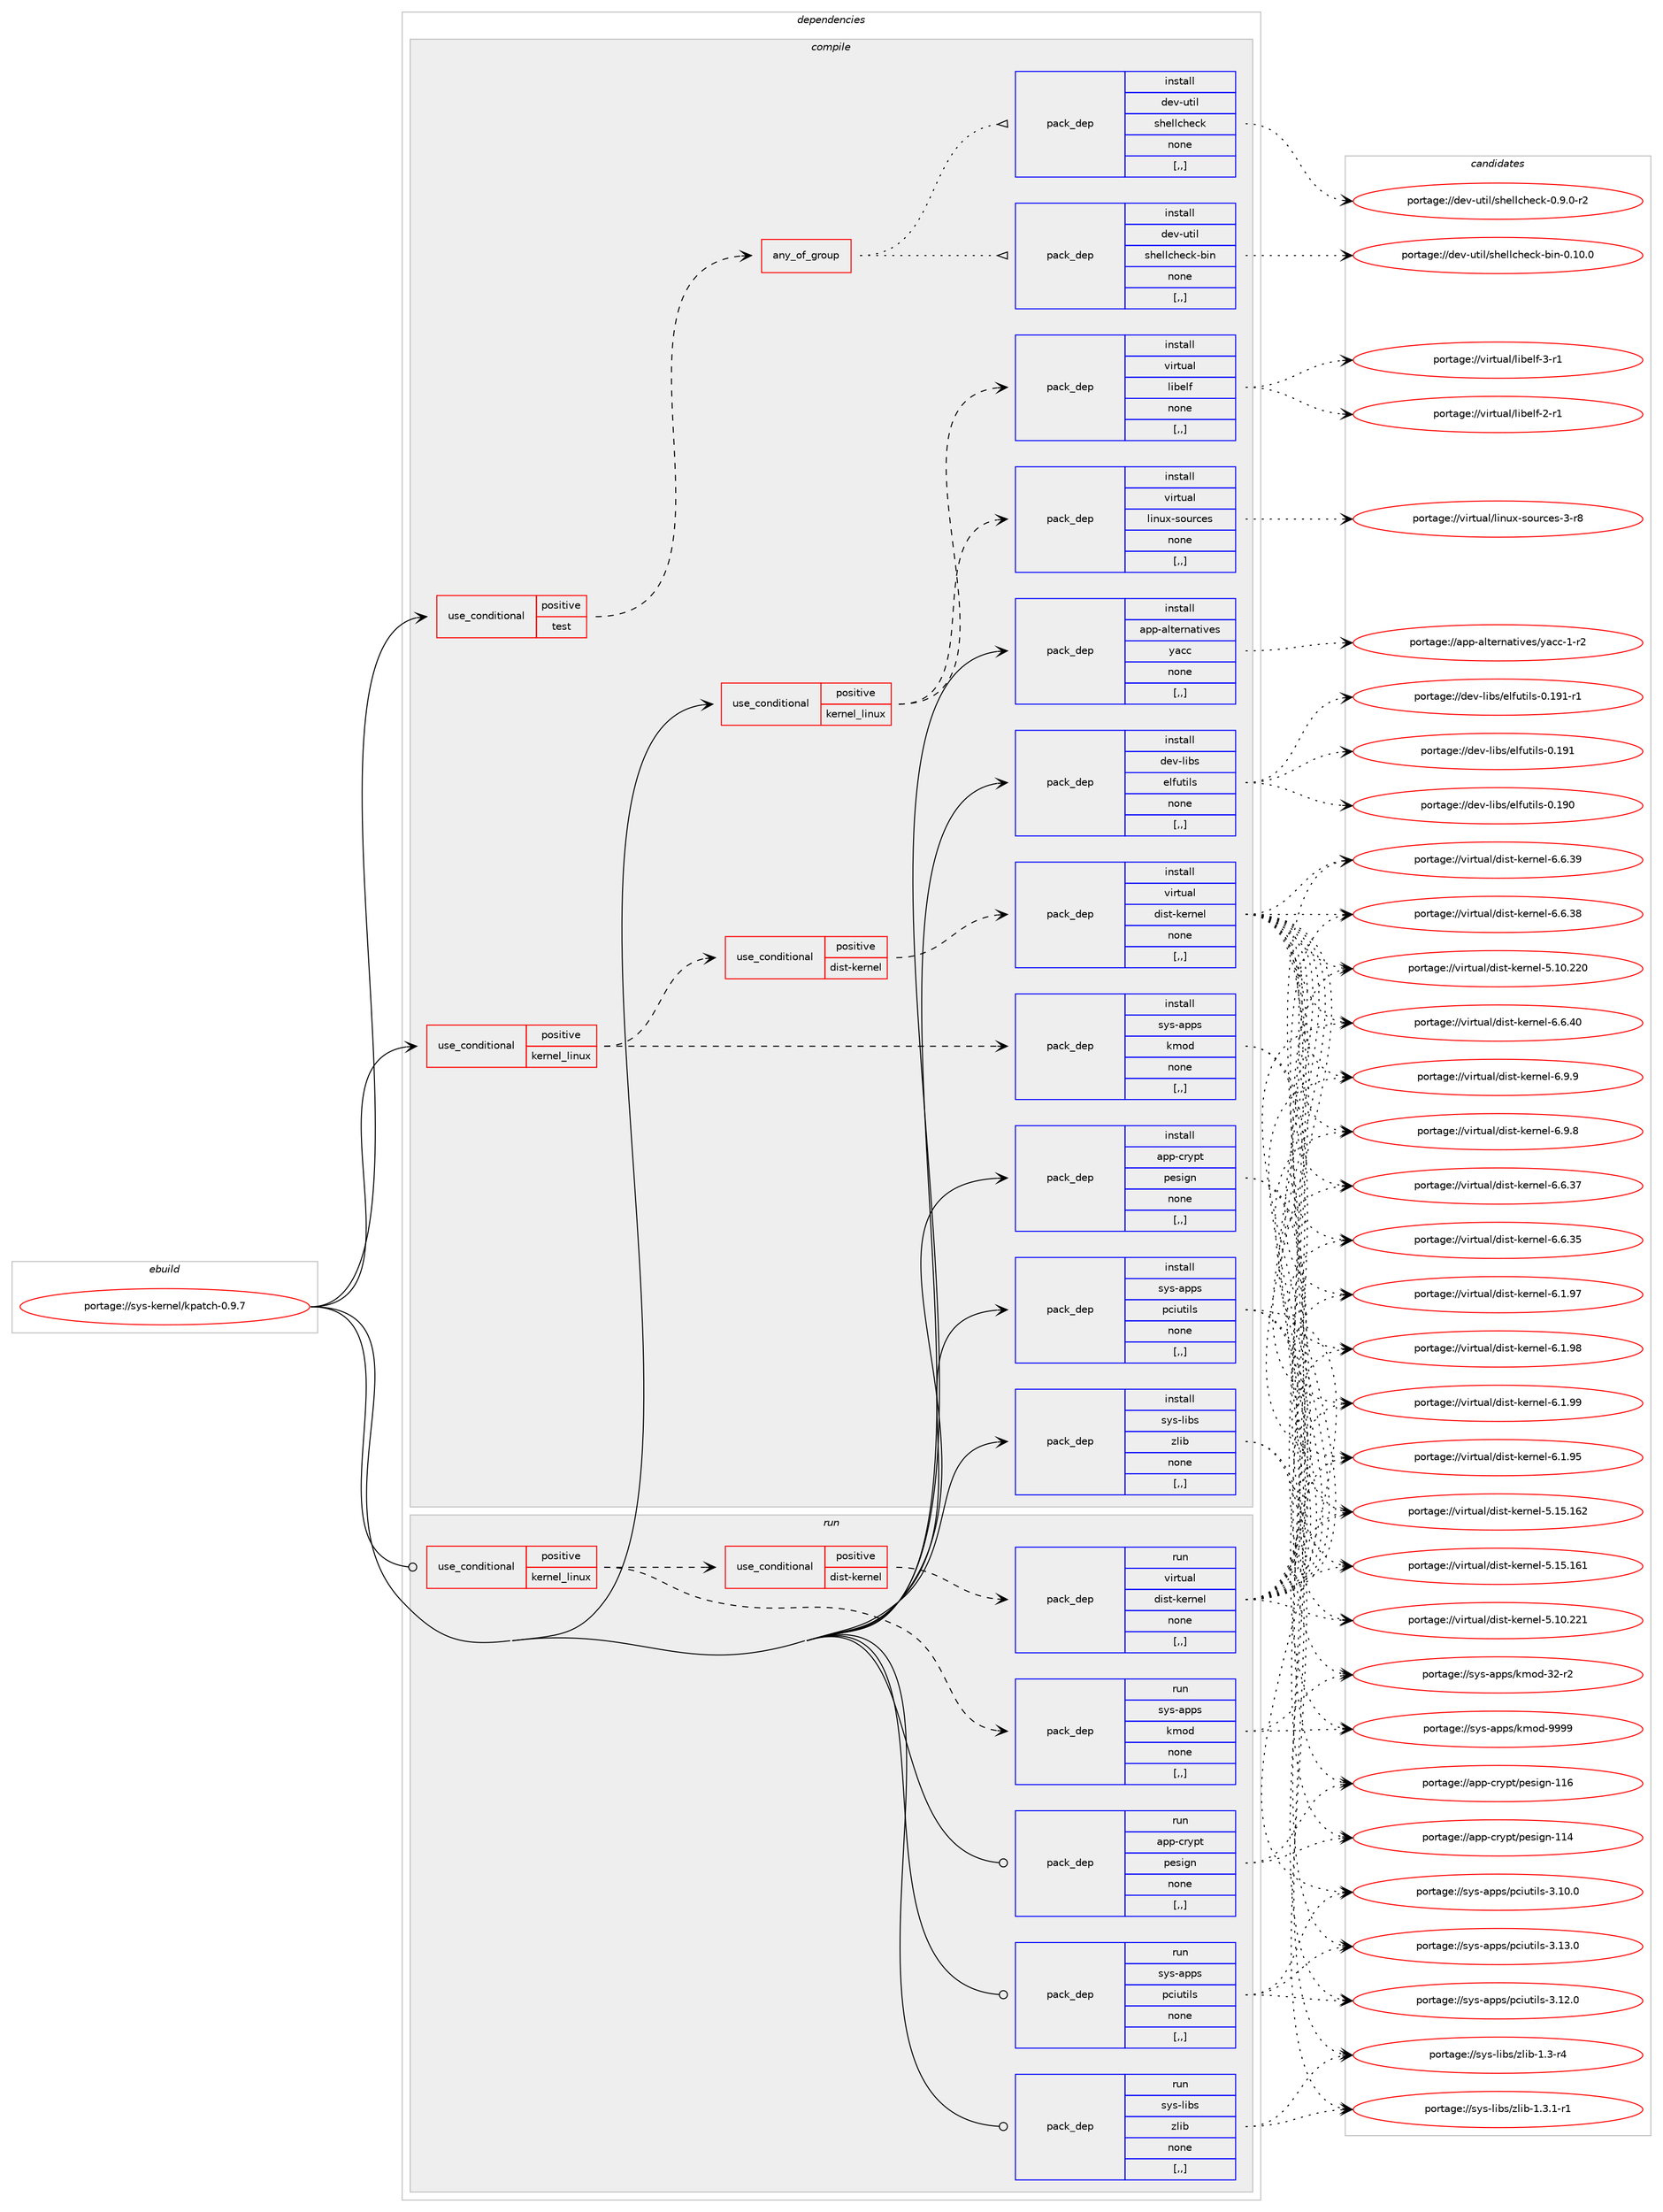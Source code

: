 digraph prolog {

# *************
# Graph options
# *************

newrank=true;
concentrate=true;
compound=true;
graph [rankdir=LR,fontname=Helvetica,fontsize=10,ranksep=1.5];#, ranksep=2.5, nodesep=0.2];
edge  [arrowhead=vee];
node  [fontname=Helvetica,fontsize=10];

# **********
# The ebuild
# **********

subgraph cluster_leftcol {
color=gray;
rank=same;
label=<<i>ebuild</i>>;
id [label="portage://sys-kernel/kpatch-0.9.7", color=red, width=4, href="../sys-kernel/kpatch-0.9.7.svg"];
}

# ****************
# The dependencies
# ****************

subgraph cluster_midcol {
color=gray;
label=<<i>dependencies</i>>;
subgraph cluster_compile {
fillcolor="#eeeeee";
style=filled;
label=<<i>compile</i>>;
subgraph cond116443 {
dependency436724 [label=<<TABLE BORDER="0" CELLBORDER="1" CELLSPACING="0" CELLPADDING="4"><TR><TD ROWSPAN="3" CELLPADDING="10">use_conditional</TD></TR><TR><TD>positive</TD></TR><TR><TD>kernel_linux</TD></TR></TABLE>>, shape=none, color=red];
subgraph pack317289 {
dependency436725 [label=<<TABLE BORDER="0" CELLBORDER="1" CELLSPACING="0" CELLPADDING="4" WIDTH="220"><TR><TD ROWSPAN="6" CELLPADDING="30">pack_dep</TD></TR><TR><TD WIDTH="110">install</TD></TR><TR><TD>sys-apps</TD></TR><TR><TD>kmod</TD></TR><TR><TD>none</TD></TR><TR><TD>[,,]</TD></TR></TABLE>>, shape=none, color=blue];
}
dependency436724:e -> dependency436725:w [weight=20,style="dashed",arrowhead="vee"];
subgraph cond116444 {
dependency436726 [label=<<TABLE BORDER="0" CELLBORDER="1" CELLSPACING="0" CELLPADDING="4"><TR><TD ROWSPAN="3" CELLPADDING="10">use_conditional</TD></TR><TR><TD>positive</TD></TR><TR><TD>dist-kernel</TD></TR></TABLE>>, shape=none, color=red];
subgraph pack317290 {
dependency436727 [label=<<TABLE BORDER="0" CELLBORDER="1" CELLSPACING="0" CELLPADDING="4" WIDTH="220"><TR><TD ROWSPAN="6" CELLPADDING="30">pack_dep</TD></TR><TR><TD WIDTH="110">install</TD></TR><TR><TD>virtual</TD></TR><TR><TD>dist-kernel</TD></TR><TR><TD>none</TD></TR><TR><TD>[,,]</TD></TR></TABLE>>, shape=none, color=blue];
}
dependency436726:e -> dependency436727:w [weight=20,style="dashed",arrowhead="vee"];
}
dependency436724:e -> dependency436726:w [weight=20,style="dashed",arrowhead="vee"];
}
id:e -> dependency436724:w [weight=20,style="solid",arrowhead="vee"];
subgraph cond116445 {
dependency436728 [label=<<TABLE BORDER="0" CELLBORDER="1" CELLSPACING="0" CELLPADDING="4"><TR><TD ROWSPAN="3" CELLPADDING="10">use_conditional</TD></TR><TR><TD>positive</TD></TR><TR><TD>kernel_linux</TD></TR></TABLE>>, shape=none, color=red];
subgraph pack317291 {
dependency436729 [label=<<TABLE BORDER="0" CELLBORDER="1" CELLSPACING="0" CELLPADDING="4" WIDTH="220"><TR><TD ROWSPAN="6" CELLPADDING="30">pack_dep</TD></TR><TR><TD WIDTH="110">install</TD></TR><TR><TD>virtual</TD></TR><TR><TD>linux-sources</TD></TR><TR><TD>none</TD></TR><TR><TD>[,,]</TD></TR></TABLE>>, shape=none, color=blue];
}
dependency436728:e -> dependency436729:w [weight=20,style="dashed",arrowhead="vee"];
subgraph pack317292 {
dependency436730 [label=<<TABLE BORDER="0" CELLBORDER="1" CELLSPACING="0" CELLPADDING="4" WIDTH="220"><TR><TD ROWSPAN="6" CELLPADDING="30">pack_dep</TD></TR><TR><TD WIDTH="110">install</TD></TR><TR><TD>virtual</TD></TR><TR><TD>libelf</TD></TR><TR><TD>none</TD></TR><TR><TD>[,,]</TD></TR></TABLE>>, shape=none, color=blue];
}
dependency436728:e -> dependency436730:w [weight=20,style="dashed",arrowhead="vee"];
}
id:e -> dependency436728:w [weight=20,style="solid",arrowhead="vee"];
subgraph cond116446 {
dependency436731 [label=<<TABLE BORDER="0" CELLBORDER="1" CELLSPACING="0" CELLPADDING="4"><TR><TD ROWSPAN="3" CELLPADDING="10">use_conditional</TD></TR><TR><TD>positive</TD></TR><TR><TD>test</TD></TR></TABLE>>, shape=none, color=red];
subgraph any2765 {
dependency436732 [label=<<TABLE BORDER="0" CELLBORDER="1" CELLSPACING="0" CELLPADDING="4"><TR><TD CELLPADDING="10">any_of_group</TD></TR></TABLE>>, shape=none, color=red];subgraph pack317293 {
dependency436733 [label=<<TABLE BORDER="0" CELLBORDER="1" CELLSPACING="0" CELLPADDING="4" WIDTH="220"><TR><TD ROWSPAN="6" CELLPADDING="30">pack_dep</TD></TR><TR><TD WIDTH="110">install</TD></TR><TR><TD>dev-util</TD></TR><TR><TD>shellcheck-bin</TD></TR><TR><TD>none</TD></TR><TR><TD>[,,]</TD></TR></TABLE>>, shape=none, color=blue];
}
dependency436732:e -> dependency436733:w [weight=20,style="dotted",arrowhead="oinv"];
subgraph pack317294 {
dependency436734 [label=<<TABLE BORDER="0" CELLBORDER="1" CELLSPACING="0" CELLPADDING="4" WIDTH="220"><TR><TD ROWSPAN="6" CELLPADDING="30">pack_dep</TD></TR><TR><TD WIDTH="110">install</TD></TR><TR><TD>dev-util</TD></TR><TR><TD>shellcheck</TD></TR><TR><TD>none</TD></TR><TR><TD>[,,]</TD></TR></TABLE>>, shape=none, color=blue];
}
dependency436732:e -> dependency436734:w [weight=20,style="dotted",arrowhead="oinv"];
}
dependency436731:e -> dependency436732:w [weight=20,style="dashed",arrowhead="vee"];
}
id:e -> dependency436731:w [weight=20,style="solid",arrowhead="vee"];
subgraph pack317295 {
dependency436735 [label=<<TABLE BORDER="0" CELLBORDER="1" CELLSPACING="0" CELLPADDING="4" WIDTH="220"><TR><TD ROWSPAN="6" CELLPADDING="30">pack_dep</TD></TR><TR><TD WIDTH="110">install</TD></TR><TR><TD>app-alternatives</TD></TR><TR><TD>yacc</TD></TR><TR><TD>none</TD></TR><TR><TD>[,,]</TD></TR></TABLE>>, shape=none, color=blue];
}
id:e -> dependency436735:w [weight=20,style="solid",arrowhead="vee"];
subgraph pack317296 {
dependency436736 [label=<<TABLE BORDER="0" CELLBORDER="1" CELLSPACING="0" CELLPADDING="4" WIDTH="220"><TR><TD ROWSPAN="6" CELLPADDING="30">pack_dep</TD></TR><TR><TD WIDTH="110">install</TD></TR><TR><TD>app-crypt</TD></TR><TR><TD>pesign</TD></TR><TR><TD>none</TD></TR><TR><TD>[,,]</TD></TR></TABLE>>, shape=none, color=blue];
}
id:e -> dependency436736:w [weight=20,style="solid",arrowhead="vee"];
subgraph pack317297 {
dependency436737 [label=<<TABLE BORDER="0" CELLBORDER="1" CELLSPACING="0" CELLPADDING="4" WIDTH="220"><TR><TD ROWSPAN="6" CELLPADDING="30">pack_dep</TD></TR><TR><TD WIDTH="110">install</TD></TR><TR><TD>dev-libs</TD></TR><TR><TD>elfutils</TD></TR><TR><TD>none</TD></TR><TR><TD>[,,]</TD></TR></TABLE>>, shape=none, color=blue];
}
id:e -> dependency436737:w [weight=20,style="solid",arrowhead="vee"];
subgraph pack317298 {
dependency436738 [label=<<TABLE BORDER="0" CELLBORDER="1" CELLSPACING="0" CELLPADDING="4" WIDTH="220"><TR><TD ROWSPAN="6" CELLPADDING="30">pack_dep</TD></TR><TR><TD WIDTH="110">install</TD></TR><TR><TD>sys-apps</TD></TR><TR><TD>pciutils</TD></TR><TR><TD>none</TD></TR><TR><TD>[,,]</TD></TR></TABLE>>, shape=none, color=blue];
}
id:e -> dependency436738:w [weight=20,style="solid",arrowhead="vee"];
subgraph pack317299 {
dependency436739 [label=<<TABLE BORDER="0" CELLBORDER="1" CELLSPACING="0" CELLPADDING="4" WIDTH="220"><TR><TD ROWSPAN="6" CELLPADDING="30">pack_dep</TD></TR><TR><TD WIDTH="110">install</TD></TR><TR><TD>sys-libs</TD></TR><TR><TD>zlib</TD></TR><TR><TD>none</TD></TR><TR><TD>[,,]</TD></TR></TABLE>>, shape=none, color=blue];
}
id:e -> dependency436739:w [weight=20,style="solid",arrowhead="vee"];
}
subgraph cluster_compileandrun {
fillcolor="#eeeeee";
style=filled;
label=<<i>compile and run</i>>;
}
subgraph cluster_run {
fillcolor="#eeeeee";
style=filled;
label=<<i>run</i>>;
subgraph cond116447 {
dependency436740 [label=<<TABLE BORDER="0" CELLBORDER="1" CELLSPACING="0" CELLPADDING="4"><TR><TD ROWSPAN="3" CELLPADDING="10">use_conditional</TD></TR><TR><TD>positive</TD></TR><TR><TD>kernel_linux</TD></TR></TABLE>>, shape=none, color=red];
subgraph pack317300 {
dependency436741 [label=<<TABLE BORDER="0" CELLBORDER="1" CELLSPACING="0" CELLPADDING="4" WIDTH="220"><TR><TD ROWSPAN="6" CELLPADDING="30">pack_dep</TD></TR><TR><TD WIDTH="110">run</TD></TR><TR><TD>sys-apps</TD></TR><TR><TD>kmod</TD></TR><TR><TD>none</TD></TR><TR><TD>[,,]</TD></TR></TABLE>>, shape=none, color=blue];
}
dependency436740:e -> dependency436741:w [weight=20,style="dashed",arrowhead="vee"];
subgraph cond116448 {
dependency436742 [label=<<TABLE BORDER="0" CELLBORDER="1" CELLSPACING="0" CELLPADDING="4"><TR><TD ROWSPAN="3" CELLPADDING="10">use_conditional</TD></TR><TR><TD>positive</TD></TR><TR><TD>dist-kernel</TD></TR></TABLE>>, shape=none, color=red];
subgraph pack317301 {
dependency436743 [label=<<TABLE BORDER="0" CELLBORDER="1" CELLSPACING="0" CELLPADDING="4" WIDTH="220"><TR><TD ROWSPAN="6" CELLPADDING="30">pack_dep</TD></TR><TR><TD WIDTH="110">run</TD></TR><TR><TD>virtual</TD></TR><TR><TD>dist-kernel</TD></TR><TR><TD>none</TD></TR><TR><TD>[,,]</TD></TR></TABLE>>, shape=none, color=blue];
}
dependency436742:e -> dependency436743:w [weight=20,style="dashed",arrowhead="vee"];
}
dependency436740:e -> dependency436742:w [weight=20,style="dashed",arrowhead="vee"];
}
id:e -> dependency436740:w [weight=20,style="solid",arrowhead="odot"];
subgraph pack317302 {
dependency436744 [label=<<TABLE BORDER="0" CELLBORDER="1" CELLSPACING="0" CELLPADDING="4" WIDTH="220"><TR><TD ROWSPAN="6" CELLPADDING="30">pack_dep</TD></TR><TR><TD WIDTH="110">run</TD></TR><TR><TD>app-crypt</TD></TR><TR><TD>pesign</TD></TR><TR><TD>none</TD></TR><TR><TD>[,,]</TD></TR></TABLE>>, shape=none, color=blue];
}
id:e -> dependency436744:w [weight=20,style="solid",arrowhead="odot"];
subgraph pack317303 {
dependency436745 [label=<<TABLE BORDER="0" CELLBORDER="1" CELLSPACING="0" CELLPADDING="4" WIDTH="220"><TR><TD ROWSPAN="6" CELLPADDING="30">pack_dep</TD></TR><TR><TD WIDTH="110">run</TD></TR><TR><TD>sys-apps</TD></TR><TR><TD>pciutils</TD></TR><TR><TD>none</TD></TR><TR><TD>[,,]</TD></TR></TABLE>>, shape=none, color=blue];
}
id:e -> dependency436745:w [weight=20,style="solid",arrowhead="odot"];
subgraph pack317304 {
dependency436746 [label=<<TABLE BORDER="0" CELLBORDER="1" CELLSPACING="0" CELLPADDING="4" WIDTH="220"><TR><TD ROWSPAN="6" CELLPADDING="30">pack_dep</TD></TR><TR><TD WIDTH="110">run</TD></TR><TR><TD>sys-libs</TD></TR><TR><TD>zlib</TD></TR><TR><TD>none</TD></TR><TR><TD>[,,]</TD></TR></TABLE>>, shape=none, color=blue];
}
id:e -> dependency436746:w [weight=20,style="solid",arrowhead="odot"];
}
}

# **************
# The candidates
# **************

subgraph cluster_choices {
rank=same;
color=gray;
label=<<i>candidates</i>>;

subgraph choice317289 {
color=black;
nodesep=1;
choice1151211154597112112115471071091111004557575757 [label="portage://sys-apps/kmod-9999", color=red, width=4,href="../sys-apps/kmod-9999.svg"];
choice1151211154597112112115471071091111004551504511450 [label="portage://sys-apps/kmod-32-r2", color=red, width=4,href="../sys-apps/kmod-32-r2.svg"];
dependency436725:e -> choice1151211154597112112115471071091111004557575757:w [style=dotted,weight="100"];
dependency436725:e -> choice1151211154597112112115471071091111004551504511450:w [style=dotted,weight="100"];
}
subgraph choice317290 {
color=black;
nodesep=1;
choice118105114116117971084710010511511645107101114110101108455446574657 [label="portage://virtual/dist-kernel-6.9.9", color=red, width=4,href="../virtual/dist-kernel-6.9.9.svg"];
choice118105114116117971084710010511511645107101114110101108455446574656 [label="portage://virtual/dist-kernel-6.9.8", color=red, width=4,href="../virtual/dist-kernel-6.9.8.svg"];
choice11810511411611797108471001051151164510710111411010110845544654465248 [label="portage://virtual/dist-kernel-6.6.40", color=red, width=4,href="../virtual/dist-kernel-6.6.40.svg"];
choice11810511411611797108471001051151164510710111411010110845544654465157 [label="portage://virtual/dist-kernel-6.6.39", color=red, width=4,href="../virtual/dist-kernel-6.6.39.svg"];
choice11810511411611797108471001051151164510710111411010110845544654465156 [label="portage://virtual/dist-kernel-6.6.38", color=red, width=4,href="../virtual/dist-kernel-6.6.38.svg"];
choice11810511411611797108471001051151164510710111411010110845544654465155 [label="portage://virtual/dist-kernel-6.6.37", color=red, width=4,href="../virtual/dist-kernel-6.6.37.svg"];
choice11810511411611797108471001051151164510710111411010110845544654465153 [label="portage://virtual/dist-kernel-6.6.35", color=red, width=4,href="../virtual/dist-kernel-6.6.35.svg"];
choice11810511411611797108471001051151164510710111411010110845544649465757 [label="portage://virtual/dist-kernel-6.1.99", color=red, width=4,href="../virtual/dist-kernel-6.1.99.svg"];
choice11810511411611797108471001051151164510710111411010110845544649465756 [label="portage://virtual/dist-kernel-6.1.98", color=red, width=4,href="../virtual/dist-kernel-6.1.98.svg"];
choice11810511411611797108471001051151164510710111411010110845544649465755 [label="portage://virtual/dist-kernel-6.1.97", color=red, width=4,href="../virtual/dist-kernel-6.1.97.svg"];
choice11810511411611797108471001051151164510710111411010110845544649465753 [label="portage://virtual/dist-kernel-6.1.95", color=red, width=4,href="../virtual/dist-kernel-6.1.95.svg"];
choice118105114116117971084710010511511645107101114110101108455346495346495450 [label="portage://virtual/dist-kernel-5.15.162", color=red, width=4,href="../virtual/dist-kernel-5.15.162.svg"];
choice118105114116117971084710010511511645107101114110101108455346495346495449 [label="portage://virtual/dist-kernel-5.15.161", color=red, width=4,href="../virtual/dist-kernel-5.15.161.svg"];
choice118105114116117971084710010511511645107101114110101108455346494846505049 [label="portage://virtual/dist-kernel-5.10.221", color=red, width=4,href="../virtual/dist-kernel-5.10.221.svg"];
choice118105114116117971084710010511511645107101114110101108455346494846505048 [label="portage://virtual/dist-kernel-5.10.220", color=red, width=4,href="../virtual/dist-kernel-5.10.220.svg"];
dependency436727:e -> choice118105114116117971084710010511511645107101114110101108455446574657:w [style=dotted,weight="100"];
dependency436727:e -> choice118105114116117971084710010511511645107101114110101108455446574656:w [style=dotted,weight="100"];
dependency436727:e -> choice11810511411611797108471001051151164510710111411010110845544654465248:w [style=dotted,weight="100"];
dependency436727:e -> choice11810511411611797108471001051151164510710111411010110845544654465157:w [style=dotted,weight="100"];
dependency436727:e -> choice11810511411611797108471001051151164510710111411010110845544654465156:w [style=dotted,weight="100"];
dependency436727:e -> choice11810511411611797108471001051151164510710111411010110845544654465155:w [style=dotted,weight="100"];
dependency436727:e -> choice11810511411611797108471001051151164510710111411010110845544654465153:w [style=dotted,weight="100"];
dependency436727:e -> choice11810511411611797108471001051151164510710111411010110845544649465757:w [style=dotted,weight="100"];
dependency436727:e -> choice11810511411611797108471001051151164510710111411010110845544649465756:w [style=dotted,weight="100"];
dependency436727:e -> choice11810511411611797108471001051151164510710111411010110845544649465755:w [style=dotted,weight="100"];
dependency436727:e -> choice11810511411611797108471001051151164510710111411010110845544649465753:w [style=dotted,weight="100"];
dependency436727:e -> choice118105114116117971084710010511511645107101114110101108455346495346495450:w [style=dotted,weight="100"];
dependency436727:e -> choice118105114116117971084710010511511645107101114110101108455346495346495449:w [style=dotted,weight="100"];
dependency436727:e -> choice118105114116117971084710010511511645107101114110101108455346494846505049:w [style=dotted,weight="100"];
dependency436727:e -> choice118105114116117971084710010511511645107101114110101108455346494846505048:w [style=dotted,weight="100"];
}
subgraph choice317291 {
color=black;
nodesep=1;
choice1181051141161179710847108105110117120451151111171149910111545514511456 [label="portage://virtual/linux-sources-3-r8", color=red, width=4,href="../virtual/linux-sources-3-r8.svg"];
dependency436729:e -> choice1181051141161179710847108105110117120451151111171149910111545514511456:w [style=dotted,weight="100"];
}
subgraph choice317292 {
color=black;
nodesep=1;
choice11810511411611797108471081059810110810245514511449 [label="portage://virtual/libelf-3-r1", color=red, width=4,href="../virtual/libelf-3-r1.svg"];
choice11810511411611797108471081059810110810245504511449 [label="portage://virtual/libelf-2-r1", color=red, width=4,href="../virtual/libelf-2-r1.svg"];
dependency436730:e -> choice11810511411611797108471081059810110810245514511449:w [style=dotted,weight="100"];
dependency436730:e -> choice11810511411611797108471081059810110810245504511449:w [style=dotted,weight="100"];
}
subgraph choice317293 {
color=black;
nodesep=1;
choice10010111845117116105108471151041011081089910410199107459810511045484649484648 [label="portage://dev-util/shellcheck-bin-0.10.0", color=red, width=4,href="../dev-util/shellcheck-bin-0.10.0.svg"];
dependency436733:e -> choice10010111845117116105108471151041011081089910410199107459810511045484649484648:w [style=dotted,weight="100"];
}
subgraph choice317294 {
color=black;
nodesep=1;
choice100101118451171161051084711510410110810899104101991074548465746484511450 [label="portage://dev-util/shellcheck-0.9.0-r2", color=red, width=4,href="../dev-util/shellcheck-0.9.0-r2.svg"];
dependency436734:e -> choice100101118451171161051084711510410110810899104101991074548465746484511450:w [style=dotted,weight="100"];
}
subgraph choice317295 {
color=black;
nodesep=1;
choice971121124597108116101114110971161051181011154712197999945494511450 [label="portage://app-alternatives/yacc-1-r2", color=red, width=4,href="../app-alternatives/yacc-1-r2.svg"];
dependency436735:e -> choice971121124597108116101114110971161051181011154712197999945494511450:w [style=dotted,weight="100"];
}
subgraph choice317296 {
color=black;
nodesep=1;
choice9711211245991141211121164711210111510510311045494954 [label="portage://app-crypt/pesign-116", color=red, width=4,href="../app-crypt/pesign-116.svg"];
choice9711211245991141211121164711210111510510311045494952 [label="portage://app-crypt/pesign-114", color=red, width=4,href="../app-crypt/pesign-114.svg"];
dependency436736:e -> choice9711211245991141211121164711210111510510311045494954:w [style=dotted,weight="100"];
dependency436736:e -> choice9711211245991141211121164711210111510510311045494952:w [style=dotted,weight="100"];
}
subgraph choice317297 {
color=black;
nodesep=1;
choice1001011184510810598115471011081021171161051081154548464957494511449 [label="portage://dev-libs/elfutils-0.191-r1", color=red, width=4,href="../dev-libs/elfutils-0.191-r1.svg"];
choice100101118451081059811547101108102117116105108115454846495749 [label="portage://dev-libs/elfutils-0.191", color=red, width=4,href="../dev-libs/elfutils-0.191.svg"];
choice100101118451081059811547101108102117116105108115454846495748 [label="portage://dev-libs/elfutils-0.190", color=red, width=4,href="../dev-libs/elfutils-0.190.svg"];
dependency436737:e -> choice1001011184510810598115471011081021171161051081154548464957494511449:w [style=dotted,weight="100"];
dependency436737:e -> choice100101118451081059811547101108102117116105108115454846495749:w [style=dotted,weight="100"];
dependency436737:e -> choice100101118451081059811547101108102117116105108115454846495748:w [style=dotted,weight="100"];
}
subgraph choice317298 {
color=black;
nodesep=1;
choice1151211154597112112115471129910511711610510811545514649514648 [label="portage://sys-apps/pciutils-3.13.0", color=red, width=4,href="../sys-apps/pciutils-3.13.0.svg"];
choice1151211154597112112115471129910511711610510811545514649504648 [label="portage://sys-apps/pciutils-3.12.0", color=red, width=4,href="../sys-apps/pciutils-3.12.0.svg"];
choice1151211154597112112115471129910511711610510811545514649484648 [label="portage://sys-apps/pciutils-3.10.0", color=red, width=4,href="../sys-apps/pciutils-3.10.0.svg"];
dependency436738:e -> choice1151211154597112112115471129910511711610510811545514649514648:w [style=dotted,weight="100"];
dependency436738:e -> choice1151211154597112112115471129910511711610510811545514649504648:w [style=dotted,weight="100"];
dependency436738:e -> choice1151211154597112112115471129910511711610510811545514649484648:w [style=dotted,weight="100"];
}
subgraph choice317299 {
color=black;
nodesep=1;
choice115121115451081059811547122108105984549465146494511449 [label="portage://sys-libs/zlib-1.3.1-r1", color=red, width=4,href="../sys-libs/zlib-1.3.1-r1.svg"];
choice11512111545108105981154712210810598454946514511452 [label="portage://sys-libs/zlib-1.3-r4", color=red, width=4,href="../sys-libs/zlib-1.3-r4.svg"];
dependency436739:e -> choice115121115451081059811547122108105984549465146494511449:w [style=dotted,weight="100"];
dependency436739:e -> choice11512111545108105981154712210810598454946514511452:w [style=dotted,weight="100"];
}
subgraph choice317300 {
color=black;
nodesep=1;
choice1151211154597112112115471071091111004557575757 [label="portage://sys-apps/kmod-9999", color=red, width=4,href="../sys-apps/kmod-9999.svg"];
choice1151211154597112112115471071091111004551504511450 [label="portage://sys-apps/kmod-32-r2", color=red, width=4,href="../sys-apps/kmod-32-r2.svg"];
dependency436741:e -> choice1151211154597112112115471071091111004557575757:w [style=dotted,weight="100"];
dependency436741:e -> choice1151211154597112112115471071091111004551504511450:w [style=dotted,weight="100"];
}
subgraph choice317301 {
color=black;
nodesep=1;
choice118105114116117971084710010511511645107101114110101108455446574657 [label="portage://virtual/dist-kernel-6.9.9", color=red, width=4,href="../virtual/dist-kernel-6.9.9.svg"];
choice118105114116117971084710010511511645107101114110101108455446574656 [label="portage://virtual/dist-kernel-6.9.8", color=red, width=4,href="../virtual/dist-kernel-6.9.8.svg"];
choice11810511411611797108471001051151164510710111411010110845544654465248 [label="portage://virtual/dist-kernel-6.6.40", color=red, width=4,href="../virtual/dist-kernel-6.6.40.svg"];
choice11810511411611797108471001051151164510710111411010110845544654465157 [label="portage://virtual/dist-kernel-6.6.39", color=red, width=4,href="../virtual/dist-kernel-6.6.39.svg"];
choice11810511411611797108471001051151164510710111411010110845544654465156 [label="portage://virtual/dist-kernel-6.6.38", color=red, width=4,href="../virtual/dist-kernel-6.6.38.svg"];
choice11810511411611797108471001051151164510710111411010110845544654465155 [label="portage://virtual/dist-kernel-6.6.37", color=red, width=4,href="../virtual/dist-kernel-6.6.37.svg"];
choice11810511411611797108471001051151164510710111411010110845544654465153 [label="portage://virtual/dist-kernel-6.6.35", color=red, width=4,href="../virtual/dist-kernel-6.6.35.svg"];
choice11810511411611797108471001051151164510710111411010110845544649465757 [label="portage://virtual/dist-kernel-6.1.99", color=red, width=4,href="../virtual/dist-kernel-6.1.99.svg"];
choice11810511411611797108471001051151164510710111411010110845544649465756 [label="portage://virtual/dist-kernel-6.1.98", color=red, width=4,href="../virtual/dist-kernel-6.1.98.svg"];
choice11810511411611797108471001051151164510710111411010110845544649465755 [label="portage://virtual/dist-kernel-6.1.97", color=red, width=4,href="../virtual/dist-kernel-6.1.97.svg"];
choice11810511411611797108471001051151164510710111411010110845544649465753 [label="portage://virtual/dist-kernel-6.1.95", color=red, width=4,href="../virtual/dist-kernel-6.1.95.svg"];
choice118105114116117971084710010511511645107101114110101108455346495346495450 [label="portage://virtual/dist-kernel-5.15.162", color=red, width=4,href="../virtual/dist-kernel-5.15.162.svg"];
choice118105114116117971084710010511511645107101114110101108455346495346495449 [label="portage://virtual/dist-kernel-5.15.161", color=red, width=4,href="../virtual/dist-kernel-5.15.161.svg"];
choice118105114116117971084710010511511645107101114110101108455346494846505049 [label="portage://virtual/dist-kernel-5.10.221", color=red, width=4,href="../virtual/dist-kernel-5.10.221.svg"];
choice118105114116117971084710010511511645107101114110101108455346494846505048 [label="portage://virtual/dist-kernel-5.10.220", color=red, width=4,href="../virtual/dist-kernel-5.10.220.svg"];
dependency436743:e -> choice118105114116117971084710010511511645107101114110101108455446574657:w [style=dotted,weight="100"];
dependency436743:e -> choice118105114116117971084710010511511645107101114110101108455446574656:w [style=dotted,weight="100"];
dependency436743:e -> choice11810511411611797108471001051151164510710111411010110845544654465248:w [style=dotted,weight="100"];
dependency436743:e -> choice11810511411611797108471001051151164510710111411010110845544654465157:w [style=dotted,weight="100"];
dependency436743:e -> choice11810511411611797108471001051151164510710111411010110845544654465156:w [style=dotted,weight="100"];
dependency436743:e -> choice11810511411611797108471001051151164510710111411010110845544654465155:w [style=dotted,weight="100"];
dependency436743:e -> choice11810511411611797108471001051151164510710111411010110845544654465153:w [style=dotted,weight="100"];
dependency436743:e -> choice11810511411611797108471001051151164510710111411010110845544649465757:w [style=dotted,weight="100"];
dependency436743:e -> choice11810511411611797108471001051151164510710111411010110845544649465756:w [style=dotted,weight="100"];
dependency436743:e -> choice11810511411611797108471001051151164510710111411010110845544649465755:w [style=dotted,weight="100"];
dependency436743:e -> choice11810511411611797108471001051151164510710111411010110845544649465753:w [style=dotted,weight="100"];
dependency436743:e -> choice118105114116117971084710010511511645107101114110101108455346495346495450:w [style=dotted,weight="100"];
dependency436743:e -> choice118105114116117971084710010511511645107101114110101108455346495346495449:w [style=dotted,weight="100"];
dependency436743:e -> choice118105114116117971084710010511511645107101114110101108455346494846505049:w [style=dotted,weight="100"];
dependency436743:e -> choice118105114116117971084710010511511645107101114110101108455346494846505048:w [style=dotted,weight="100"];
}
subgraph choice317302 {
color=black;
nodesep=1;
choice9711211245991141211121164711210111510510311045494954 [label="portage://app-crypt/pesign-116", color=red, width=4,href="../app-crypt/pesign-116.svg"];
choice9711211245991141211121164711210111510510311045494952 [label="portage://app-crypt/pesign-114", color=red, width=4,href="../app-crypt/pesign-114.svg"];
dependency436744:e -> choice9711211245991141211121164711210111510510311045494954:w [style=dotted,weight="100"];
dependency436744:e -> choice9711211245991141211121164711210111510510311045494952:w [style=dotted,weight="100"];
}
subgraph choice317303 {
color=black;
nodesep=1;
choice1151211154597112112115471129910511711610510811545514649514648 [label="portage://sys-apps/pciutils-3.13.0", color=red, width=4,href="../sys-apps/pciutils-3.13.0.svg"];
choice1151211154597112112115471129910511711610510811545514649504648 [label="portage://sys-apps/pciutils-3.12.0", color=red, width=4,href="../sys-apps/pciutils-3.12.0.svg"];
choice1151211154597112112115471129910511711610510811545514649484648 [label="portage://sys-apps/pciutils-3.10.0", color=red, width=4,href="../sys-apps/pciutils-3.10.0.svg"];
dependency436745:e -> choice1151211154597112112115471129910511711610510811545514649514648:w [style=dotted,weight="100"];
dependency436745:e -> choice1151211154597112112115471129910511711610510811545514649504648:w [style=dotted,weight="100"];
dependency436745:e -> choice1151211154597112112115471129910511711610510811545514649484648:w [style=dotted,weight="100"];
}
subgraph choice317304 {
color=black;
nodesep=1;
choice115121115451081059811547122108105984549465146494511449 [label="portage://sys-libs/zlib-1.3.1-r1", color=red, width=4,href="../sys-libs/zlib-1.3.1-r1.svg"];
choice11512111545108105981154712210810598454946514511452 [label="portage://sys-libs/zlib-1.3-r4", color=red, width=4,href="../sys-libs/zlib-1.3-r4.svg"];
dependency436746:e -> choice115121115451081059811547122108105984549465146494511449:w [style=dotted,weight="100"];
dependency436746:e -> choice11512111545108105981154712210810598454946514511452:w [style=dotted,weight="100"];
}
}

}
